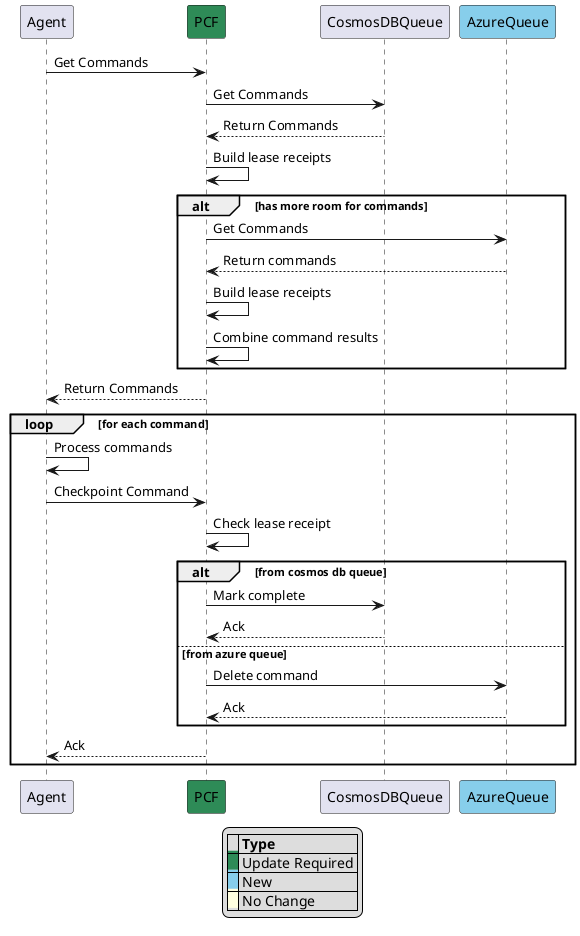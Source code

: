 @startuml PcfAgentCommandConsumption

participant Agent
participant PCF #SeaGreen
participant CosmosDBQueue
participant AzureQueue #SkyBlue

Agent -> PCF : Get Commands

PCF -> CosmosDBQueue : Get Commands
CosmosDBQueue --> PCF : Return Commands

PCF -> PCF : Build lease receipts

alt has more room for commands
    PCF -> AzureQueue : Get Commands
    AzureQueue --> PCF : Return commands
    PCF -> PCF : Build lease receipts

    PCF -> PCF : Combine command results
end

PCF --> Agent : Return Commands

loop for each command
    Agent -> Agent : Process commands
    Agent -> PCF : Checkpoint Command
    PCF -> PCF : Check lease receipt
    alt from cosmos db queue
        PCF -> CosmosDBQueue : Mark complete
        CosmosDBQueue --> PCF : Ack
    else from azure queue
        PCF -> AzureQueue : Delete command
        AzureQueue --> PCF : Ack
    end

    PCF --> Agent : Ack
end

legend
    |= |= Type |
    |<back:SeaGreen>   </back>| Update Required |
    |<back:SkyBlue>   </back>| New |
    |<back:LightYellow>   </back>| No Change |
endlegend

@enduml